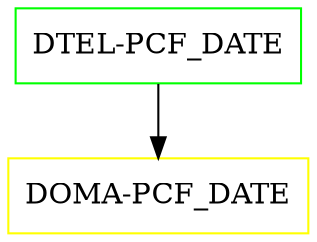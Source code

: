 digraph G {
  "DTEL-PCF_DATE" [shape=box,color=green];
  "DOMA-PCF_DATE" [shape=box,color=yellow,URL="./DOMA_PCF_DATE.html"];
  "DTEL-PCF_DATE" -> "DOMA-PCF_DATE";
}
